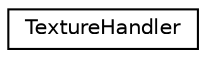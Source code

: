 digraph "Graphical Class Hierarchy"
{
 // INTERACTIVE_SVG=YES
 // LATEX_PDF_SIZE
  edge [fontname="Helvetica",fontsize="10",labelfontname="Helvetica",labelfontsize="10"];
  node [fontname="Helvetica",fontsize="10",shape=record];
  rankdir="LR";
  Node0 [label="TextureHandler",height=0.2,width=0.4,color="black", fillcolor="white", style="filled",URL="$d7/d13/class_texture_handler.html",tooltip=" "];
}
